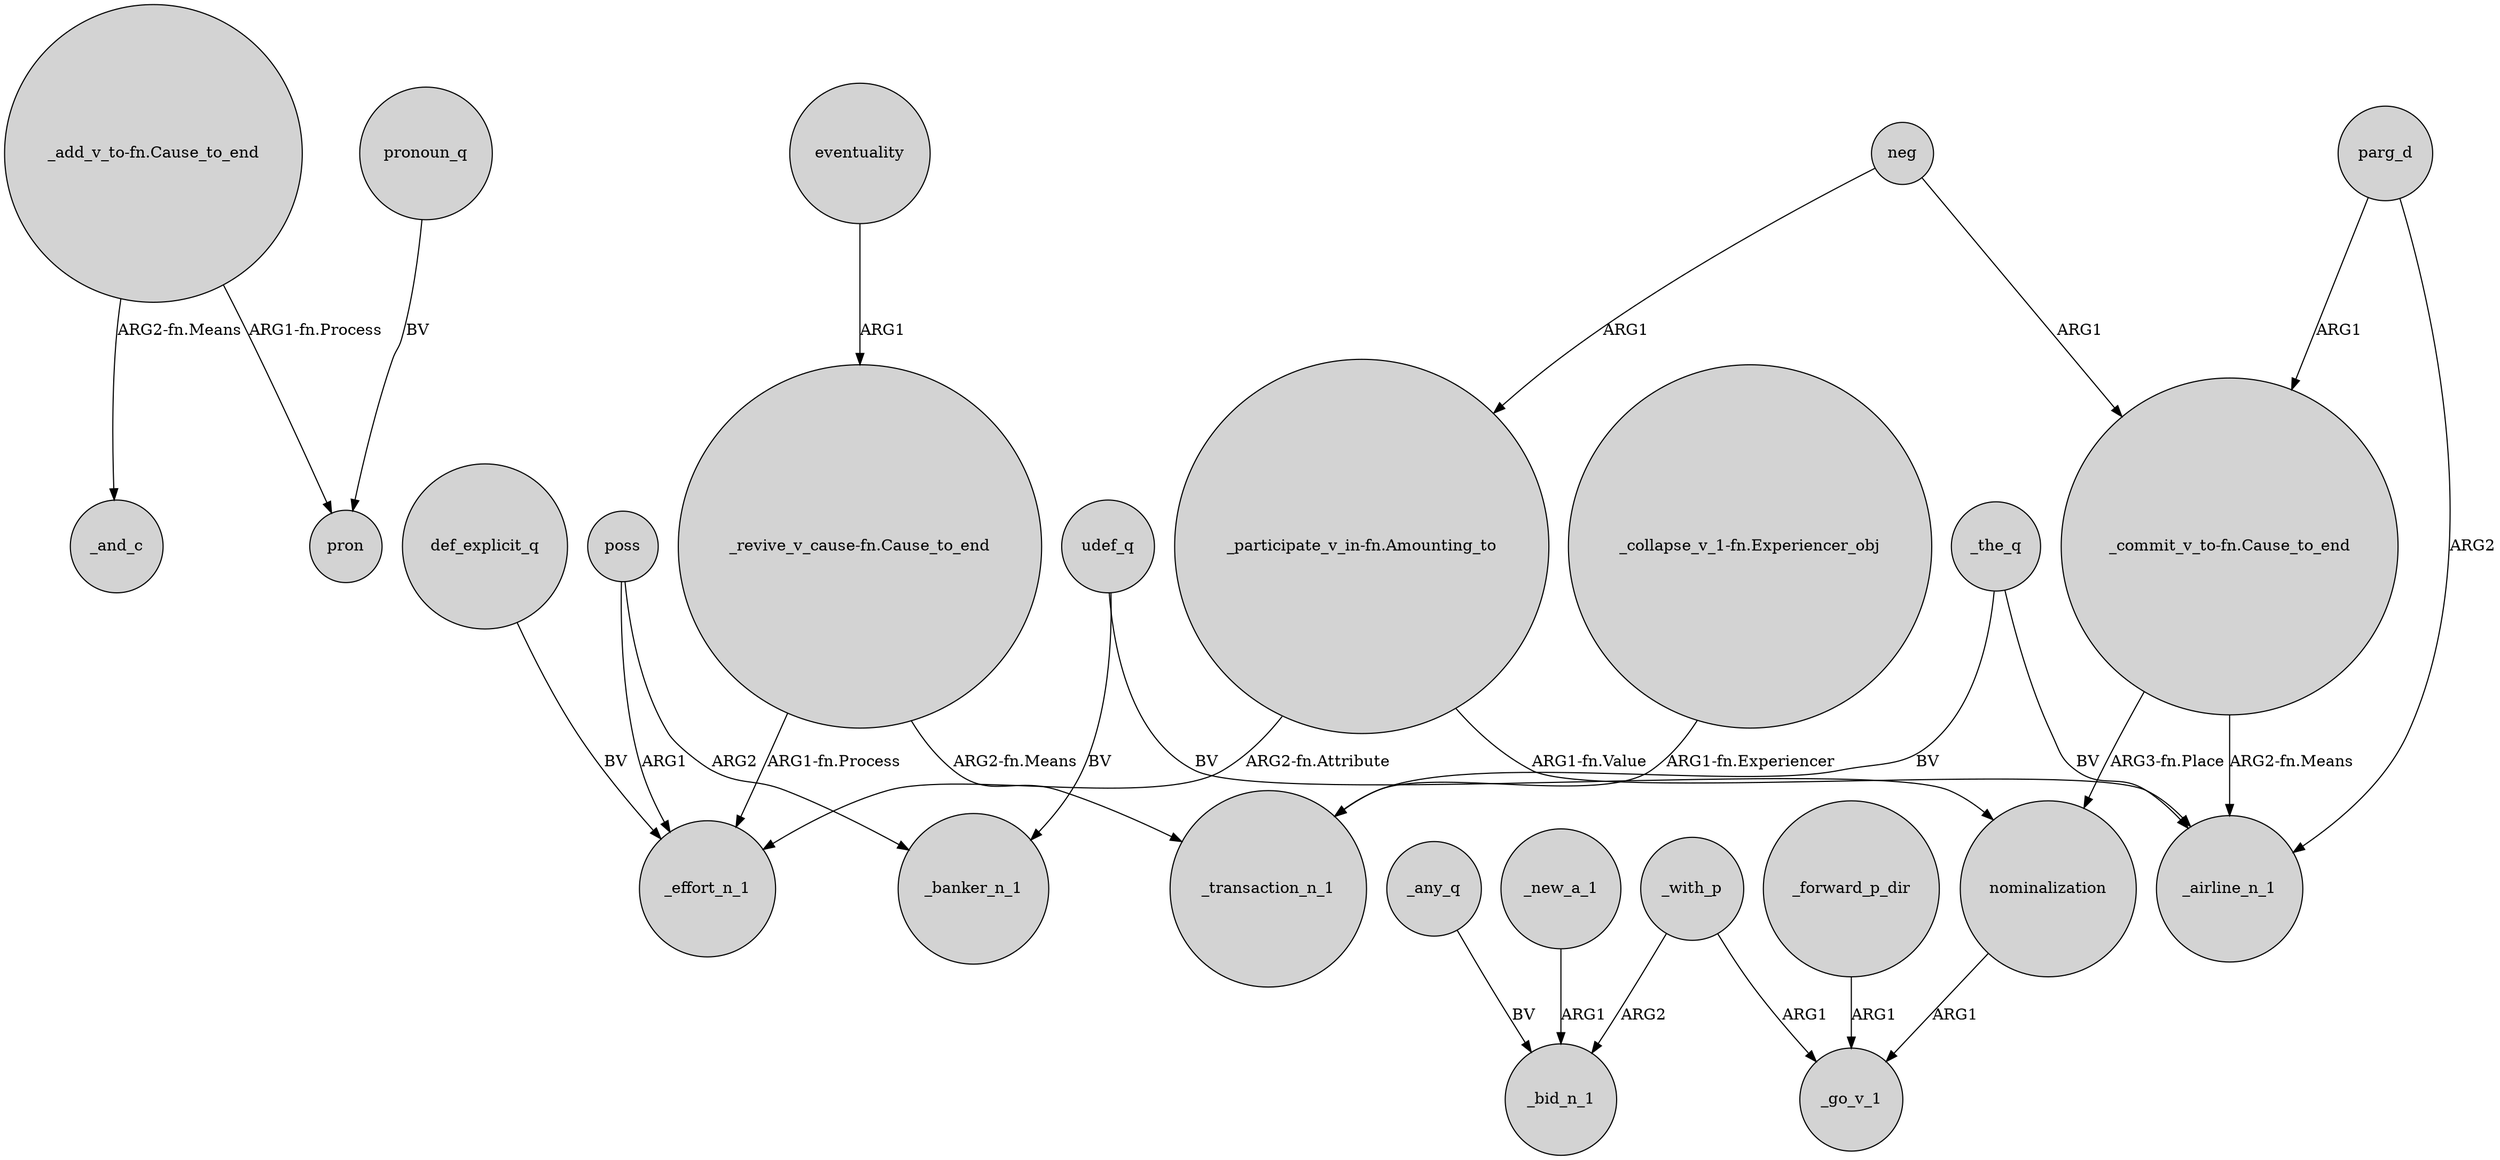 digraph {
	node [shape=circle style=filled]
	"_add_v_to-fn.Cause_to_end" -> _and_c [label="ARG2-fn.Means"]
	"_commit_v_to-fn.Cause_to_end" -> _airline_n_1 [label="ARG2-fn.Means"]
	def_explicit_q -> _effort_n_1 [label=BV]
	"_participate_v_in-fn.Amounting_to" -> _airline_n_1 [label="ARG1-fn.Value"]
	"_commit_v_to-fn.Cause_to_end" -> nominalization [label="ARG3-fn.Place"]
	udef_q -> nominalization [label=BV]
	parg_d -> _airline_n_1 [label=ARG2]
	poss -> _effort_n_1 [label=ARG1]
	_with_p -> _go_v_1 [label=ARG1]
	"_participate_v_in-fn.Amounting_to" -> _effort_n_1 [label="ARG2-fn.Attribute"]
	pronoun_q -> pron [label=BV]
	_the_q -> _transaction_n_1 [label=BV]
	_the_q -> _airline_n_1 [label=BV]
	_new_a_1 -> _bid_n_1 [label=ARG1]
	_forward_p_dir -> _go_v_1 [label=ARG1]
	poss -> _banker_n_1 [label=ARG2]
	_any_q -> _bid_n_1 [label=BV]
	neg -> "_participate_v_in-fn.Amounting_to" [label=ARG1]
	"_revive_v_cause-fn.Cause_to_end" -> _transaction_n_1 [label="ARG2-fn.Means"]
	"_revive_v_cause-fn.Cause_to_end" -> _effort_n_1 [label="ARG1-fn.Process"]
	_with_p -> _bid_n_1 [label=ARG2]
	"_collapse_v_1-fn.Experiencer_obj" -> _transaction_n_1 [label="ARG1-fn.Experiencer"]
	udef_q -> _banker_n_1 [label=BV]
	neg -> "_commit_v_to-fn.Cause_to_end" [label=ARG1]
	nominalization -> _go_v_1 [label=ARG1]
	parg_d -> "_commit_v_to-fn.Cause_to_end" [label=ARG1]
	"_add_v_to-fn.Cause_to_end" -> pron [label="ARG1-fn.Process"]
	eventuality -> "_revive_v_cause-fn.Cause_to_end" [label=ARG1]
}
